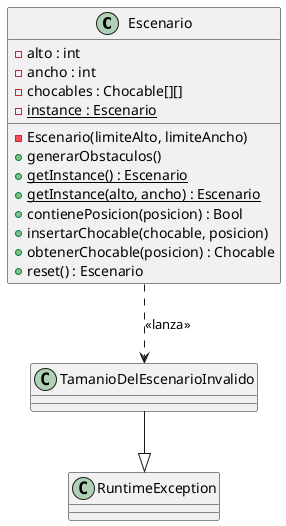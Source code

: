 @startuml

class Escenario {
    - alto : int
    - ancho : int
    - chocables : Chocable[][]
    - {static} instance : Escenario
    - Escenario(limiteAlto, limiteAncho)
    + generarObstaculos()
    + {static} getInstance() : Escenario
    + {static} getInstance(alto, ancho) : Escenario
    + contienePosicion(posicion) : Bool
    + insertarChocable(chocable, posicion)
    + obtenerChocable(posicion) : Chocable
    + reset() : Escenario
}

class TamanioDelEscenarioInvalido {
}

class RuntimeException {
}

Escenario ..> TamanioDelEscenarioInvalido : <<lanza>>
TamanioDelEscenarioInvalido --|> RuntimeException

@enduml